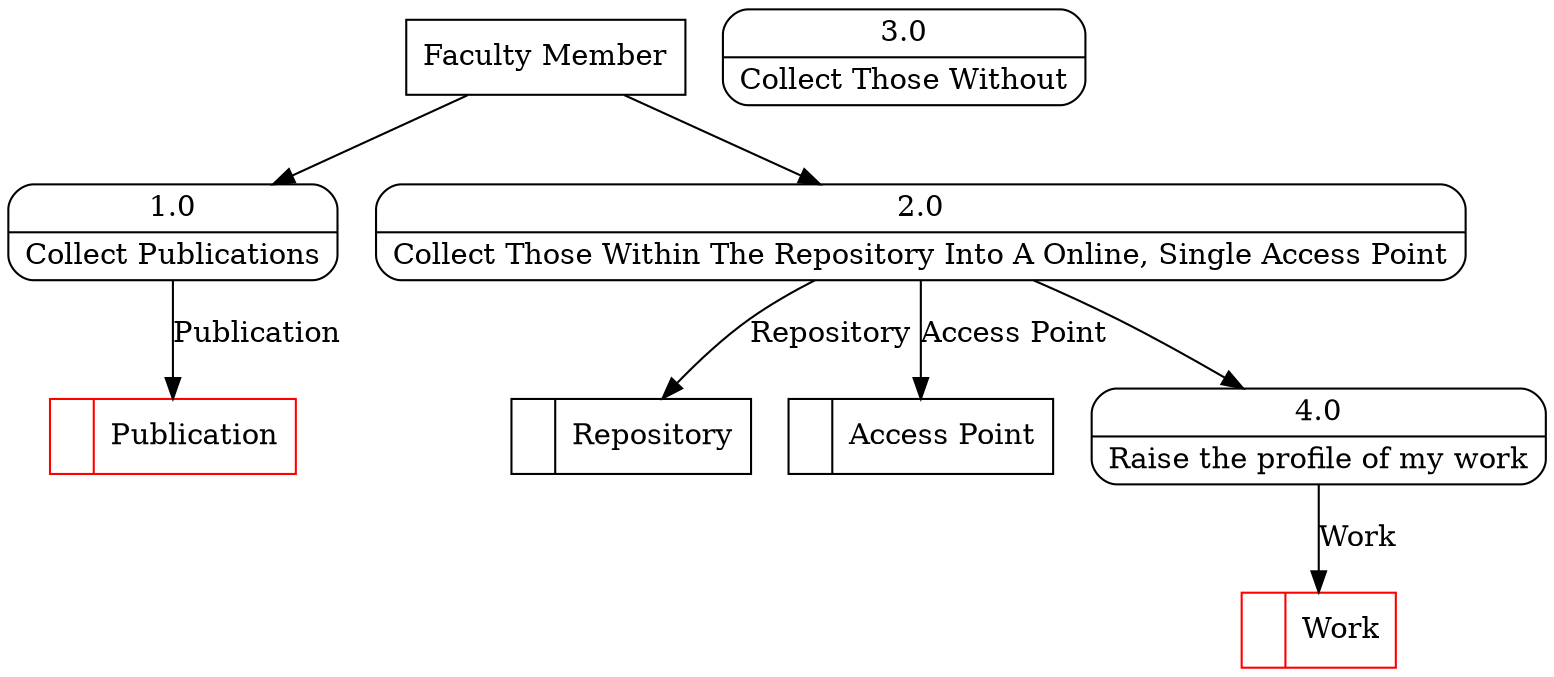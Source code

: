 digraph dfd2{ 
node[shape=record]
200 [label="<f0>  |<f1> Publication " color=red];
201 [label="<f0>  |<f1> Repository " ];
202 [label="<f0>  |<f1> Access Point " ];
203 [label="Faculty Member" shape=box];
204 [label="{<f0> 1.0|<f1> Collect Publications }" shape=Mrecord];
205 [label="{<f0> 2.0|<f1> Collect Those Within The Repository Into A Online, Single Access Point }" shape=Mrecord];
206 [label="{<f0> 3.0|<f1> Collect Those Without }" shape=Mrecord];
4 [label="{<f0> 4.0|<f1> Raise the profile of my work }" shape=Mrecord];
205 -> 4
1001 [label="<f0>  |<f1> Work " color=red];
4 -> 1001 [label="Work"]
203 -> 204
203 -> 205
204 -> 200 [label="Publication"]
205 -> 201 [label="Repository"]
205 -> 202 [label="Access Point"]
}